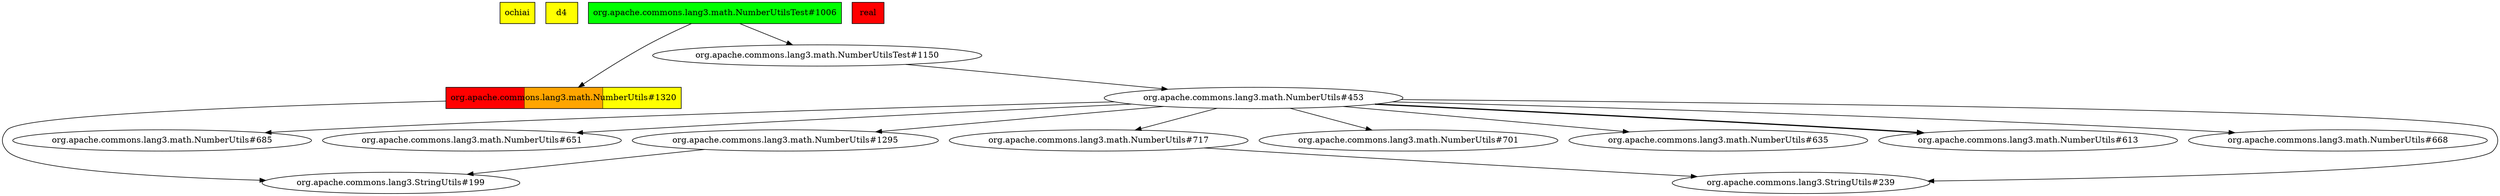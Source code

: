digraph enhanced {
	"ochiai" [style=striped shape=box fillcolor="yellow"];
	"d4" [style=striped shape=box fillcolor="yellow"];
	"org.apache.commons.lang3.math.NumberUtils#1320" [style=striped shape=box fillcolor="red:orange:yellow"];
	"org.apache.commons.lang3.math.NumberUtilsTest#1006" [style=striped shape=box fillcolor="green"];
	"real" [style=striped shape=box fillcolor="red"];
	"org.apache.commons.lang3.math.NumberUtils#453" -> "org.apache.commons.lang3.math.NumberUtils#685";
	"org.apache.commons.lang3.math.NumberUtils#453" -> "org.apache.commons.lang3.math.NumberUtils#651";
	"org.apache.commons.lang3.math.NumberUtilsTest#1150" -> "org.apache.commons.lang3.math.NumberUtils#453";
	"org.apache.commons.lang3.math.NumberUtilsTest#1006" -> "org.apache.commons.lang3.math.NumberUtils#1320";
	"org.apache.commons.lang3.math.NumberUtils#453" -> "org.apache.commons.lang3.math.NumberUtils#1295";
	"org.apache.commons.lang3.math.NumberUtils#453" -> "org.apache.commons.lang3.math.NumberUtils#717";
	"org.apache.commons.lang3.math.NumberUtils#1320" -> "org.apache.commons.lang3.StringUtils#199";
	"org.apache.commons.lang3.math.NumberUtils#1295" -> "org.apache.commons.lang3.StringUtils#199";
	"org.apache.commons.lang3.math.NumberUtils#453" -> "org.apache.commons.lang3.math.NumberUtils#701";
	"org.apache.commons.lang3.math.NumberUtils#453" -> "org.apache.commons.lang3.math.NumberUtils#635";
	"org.apache.commons.lang3.math.NumberUtils#453" -> "org.apache.commons.lang3.math.NumberUtils#613" [style=bold];
	"org.apache.commons.lang3.math.NumberUtils#453" -> "org.apache.commons.lang3.math.NumberUtils#668";
	"org.apache.commons.lang3.math.NumberUtils#453" -> "org.apache.commons.lang3.StringUtils#239";
	"org.apache.commons.lang3.math.NumberUtils#717" -> "org.apache.commons.lang3.StringUtils#239";
	"org.apache.commons.lang3.math.NumberUtilsTest#1006" -> "org.apache.commons.lang3.math.NumberUtilsTest#1150";
}
